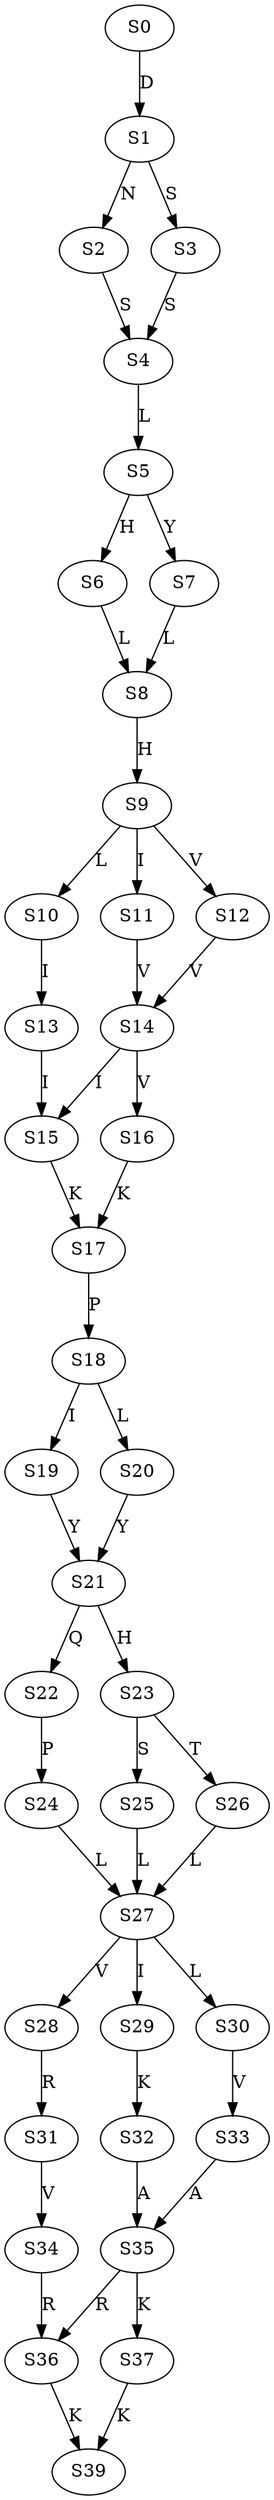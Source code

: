 strict digraph  {
	S0 -> S1 [ label = D ];
	S1 -> S2 [ label = N ];
	S1 -> S3 [ label = S ];
	S2 -> S4 [ label = S ];
	S3 -> S4 [ label = S ];
	S4 -> S5 [ label = L ];
	S5 -> S6 [ label = H ];
	S5 -> S7 [ label = Y ];
	S6 -> S8 [ label = L ];
	S7 -> S8 [ label = L ];
	S8 -> S9 [ label = H ];
	S9 -> S10 [ label = L ];
	S9 -> S11 [ label = I ];
	S9 -> S12 [ label = V ];
	S10 -> S13 [ label = I ];
	S11 -> S14 [ label = V ];
	S12 -> S14 [ label = V ];
	S13 -> S15 [ label = I ];
	S14 -> S16 [ label = V ];
	S14 -> S15 [ label = I ];
	S15 -> S17 [ label = K ];
	S16 -> S17 [ label = K ];
	S17 -> S18 [ label = P ];
	S18 -> S19 [ label = I ];
	S18 -> S20 [ label = L ];
	S19 -> S21 [ label = Y ];
	S20 -> S21 [ label = Y ];
	S21 -> S22 [ label = Q ];
	S21 -> S23 [ label = H ];
	S22 -> S24 [ label = P ];
	S23 -> S25 [ label = S ];
	S23 -> S26 [ label = T ];
	S24 -> S27 [ label = L ];
	S25 -> S27 [ label = L ];
	S26 -> S27 [ label = L ];
	S27 -> S28 [ label = V ];
	S27 -> S29 [ label = I ];
	S27 -> S30 [ label = L ];
	S28 -> S31 [ label = R ];
	S29 -> S32 [ label = K ];
	S30 -> S33 [ label = V ];
	S31 -> S34 [ label = V ];
	S32 -> S35 [ label = A ];
	S33 -> S35 [ label = A ];
	S34 -> S36 [ label = R ];
	S35 -> S37 [ label = K ];
	S35 -> S36 [ label = R ];
	S36 -> S39 [ label = K ];
	S37 -> S39 [ label = K ];
}
